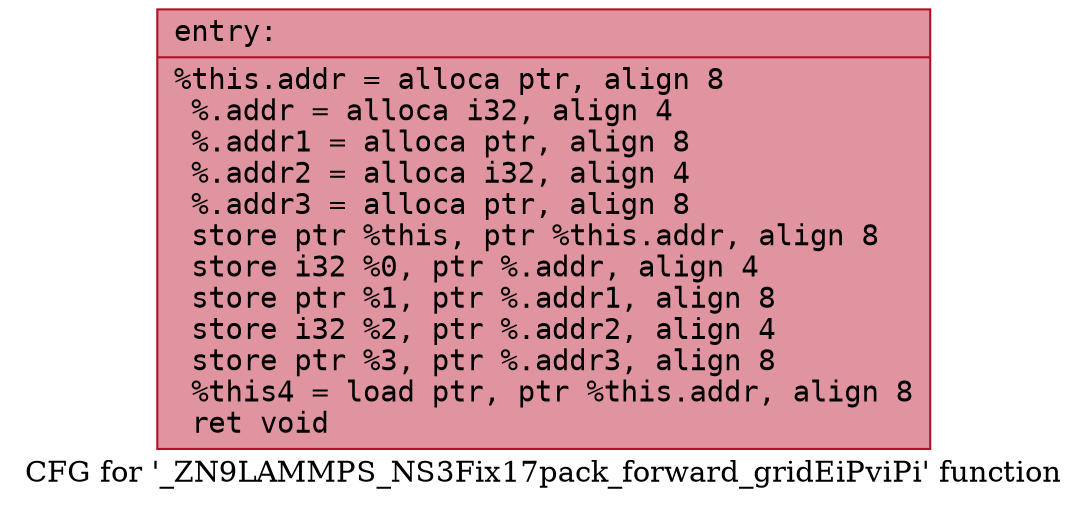 digraph "CFG for '_ZN9LAMMPS_NS3Fix17pack_forward_gridEiPviPi' function" {
	label="CFG for '_ZN9LAMMPS_NS3Fix17pack_forward_gridEiPviPi' function";

	Node0x560f40cb5440 [shape=record,color="#b70d28ff", style=filled, fillcolor="#b70d2870" fontname="Courier",label="{entry:\l|  %this.addr = alloca ptr, align 8\l  %.addr = alloca i32, align 4\l  %.addr1 = alloca ptr, align 8\l  %.addr2 = alloca i32, align 4\l  %.addr3 = alloca ptr, align 8\l  store ptr %this, ptr %this.addr, align 8\l  store i32 %0, ptr %.addr, align 4\l  store ptr %1, ptr %.addr1, align 8\l  store i32 %2, ptr %.addr2, align 4\l  store ptr %3, ptr %.addr3, align 8\l  %this4 = load ptr, ptr %this.addr, align 8\l  ret void\l}"];
}
